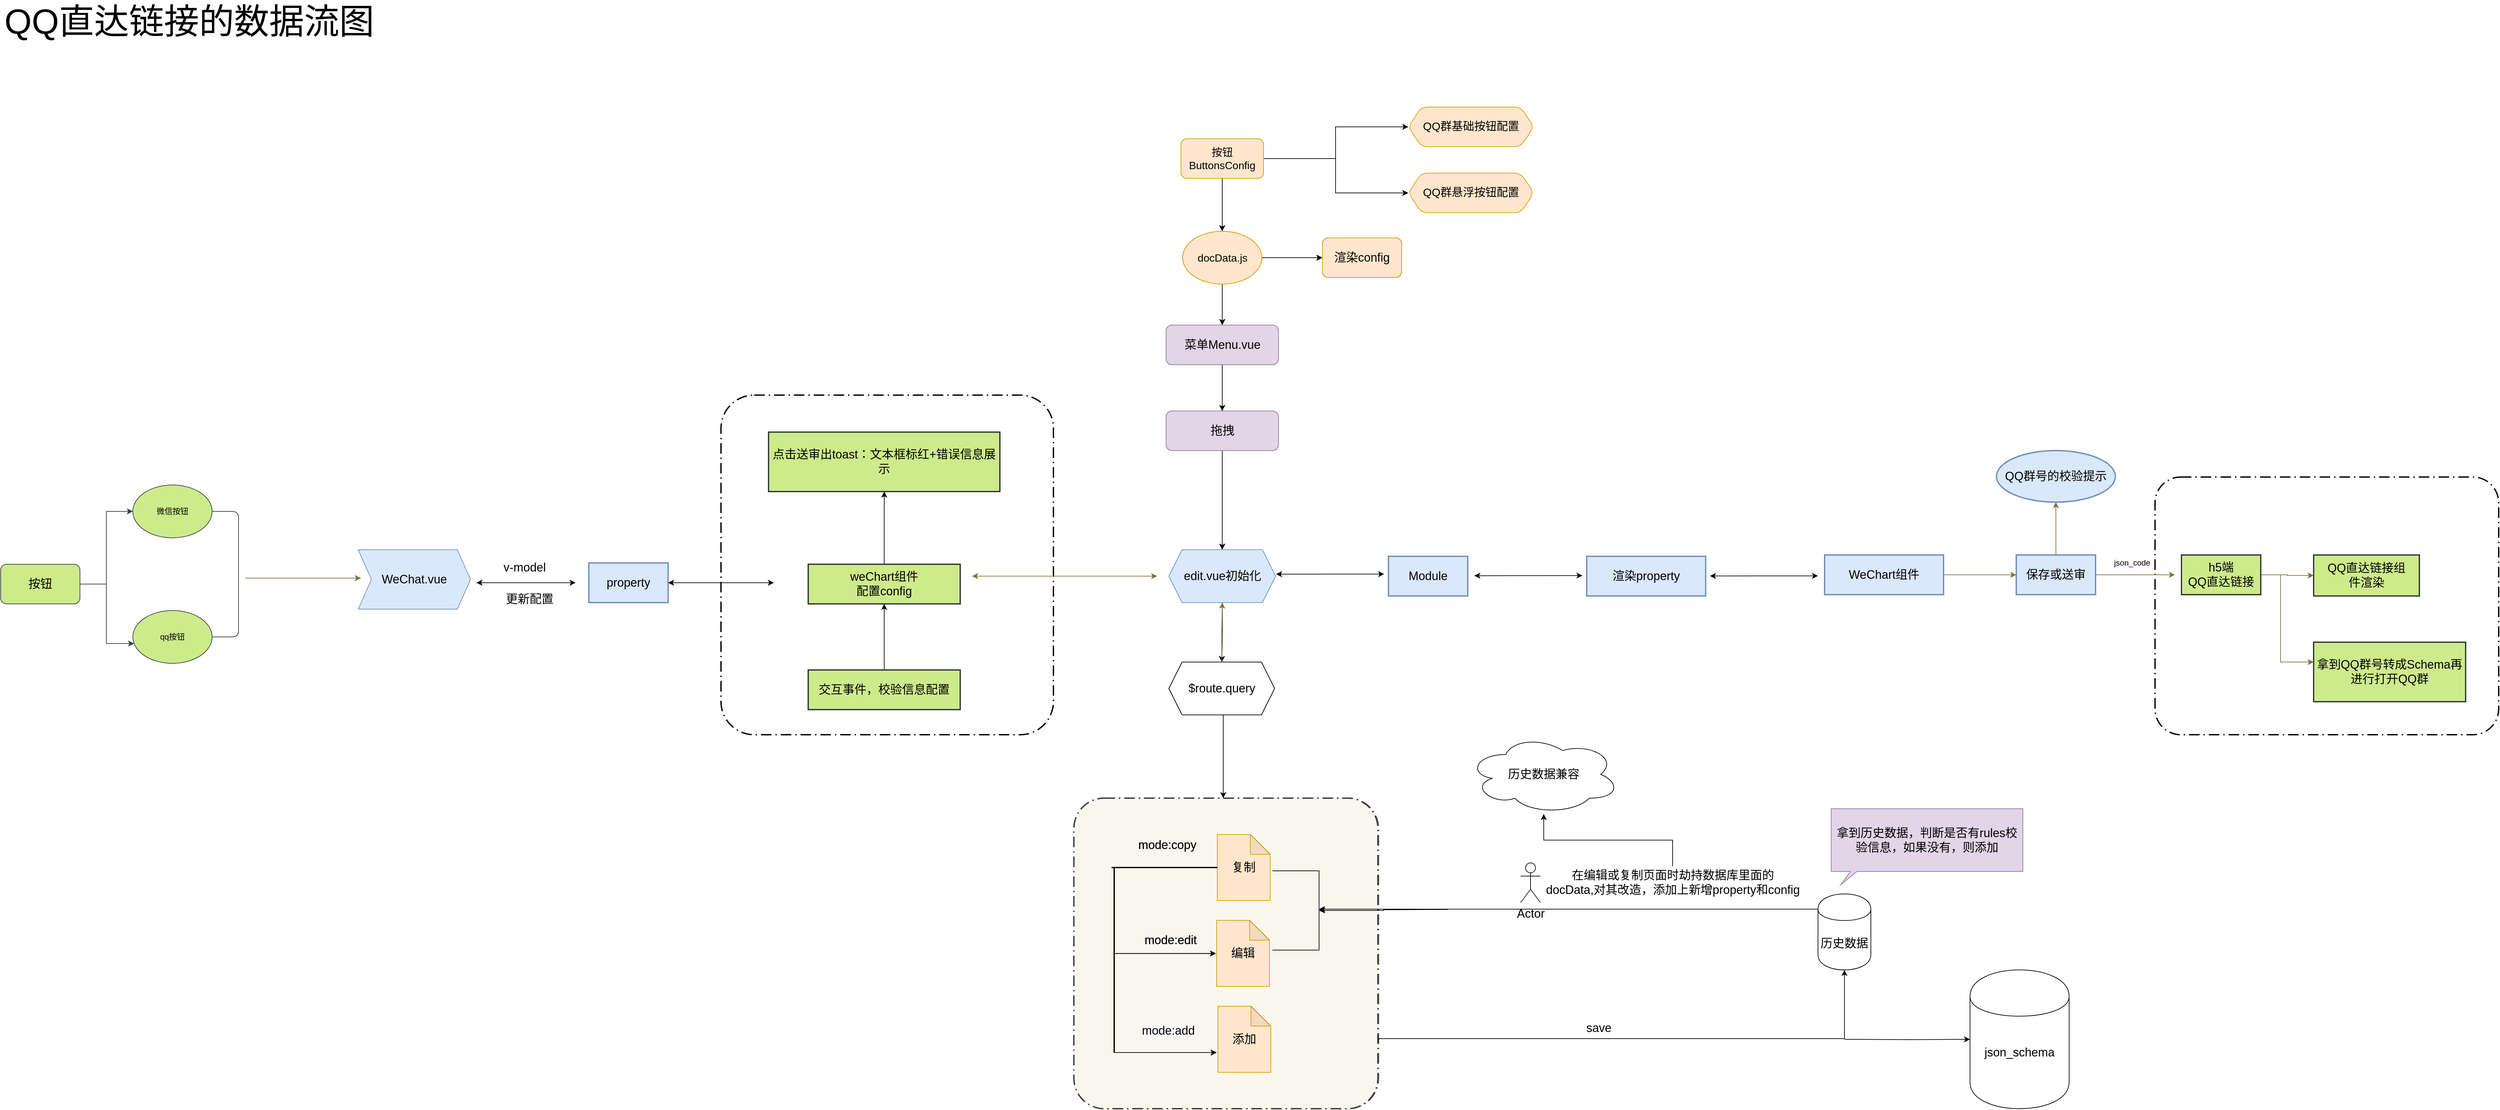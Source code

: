 <mxfile version="14.2.9" type="github">
  <diagram id="C5RBs43oDa-KdzZeNtuy" name="Page-1">
    <mxGraphModel dx="8477" dy="4792" grid="1" gridSize="10" guides="1" tooltips="1" connect="1" arrows="1" fold="1" page="1" pageScale="1" pageWidth="827" pageHeight="1169" math="0" shadow="0">
      <root>
        <mxCell id="WIyWlLk6GJQsqaUBKTNV-0" />
        <mxCell id="WIyWlLk6GJQsqaUBKTNV-1" parent="WIyWlLk6GJQsqaUBKTNV-0" />
        <mxCell id="8bZSMwI0g8y9zJHtoblz-170" value="" style="rounded=1;arcSize=10;dashed=1;dashPattern=8 3 1 3;strokeWidth=2;fontSize=18;fillColor=none;" vertex="1" parent="WIyWlLk6GJQsqaUBKTNV-1">
          <mxGeometry x="2050" y="800" width="520" height="390" as="geometry" />
        </mxCell>
        <mxCell id="8bZSMwI0g8y9zJHtoblz-149" value="" style="rounded=1;arcSize=10;dashed=1;dashPattern=8 3 1 3;strokeWidth=2;fontSize=18;fillColor=none;" vertex="1" parent="WIyWlLk6GJQsqaUBKTNV-1">
          <mxGeometry x="-120" y="676" width="503.06" height="514" as="geometry" />
        </mxCell>
        <mxCell id="8bZSMwI0g8y9zJHtoblz-0" value="" style="rounded=1;arcSize=10;dashed=1;strokeColor=#666666;fillColor=#f5f5f5;dashPattern=8 3 1 3;strokeWidth=2;fontSize=18;fontColor=#333333;" vertex="1" parent="WIyWlLk6GJQsqaUBKTNV-1">
          <mxGeometry x="415" y="1286" width="460" height="470" as="geometry" />
        </mxCell>
        <mxCell id="8bZSMwI0g8y9zJHtoblz-2" value="" style="edgeStyle=orthogonalEdgeStyle;rounded=0;orthogonalLoop=1;jettySize=auto;html=1;" edge="1" parent="WIyWlLk6GJQsqaUBKTNV-1" source="8bZSMwI0g8y9zJHtoblz-7" target="8bZSMwI0g8y9zJHtoblz-33">
          <mxGeometry relative="1" as="geometry" />
        </mxCell>
        <mxCell id="8bZSMwI0g8y9zJHtoblz-3" value="" style="edgeStyle=orthogonalEdgeStyle;rounded=0;orthogonalLoop=1;jettySize=auto;html=1;" edge="1" parent="WIyWlLk6GJQsqaUBKTNV-1" source="8bZSMwI0g8y9zJHtoblz-8" target="8bZSMwI0g8y9zJHtoblz-34">
          <mxGeometry relative="1" as="geometry" />
        </mxCell>
        <mxCell id="8bZSMwI0g8y9zJHtoblz-4" value="" style="rounded=1;arcSize=10;dashed=1;strokeColor=#36393d;fillColor=#f9f7ed;dashPattern=8 3 1 3;strokeWidth=2;fontSize=18;" vertex="1" parent="WIyWlLk6GJQsqaUBKTNV-1">
          <mxGeometry x="414" y="1286" width="460" height="470" as="geometry" />
        </mxCell>
        <mxCell id="8bZSMwI0g8y9zJHtoblz-5" value="" style="edgeStyle=orthogonalEdgeStyle;rounded=0;orthogonalLoop=1;jettySize=auto;html=1;fontSize=18;" edge="1" parent="WIyWlLk6GJQsqaUBKTNV-1" source="8bZSMwI0g8y9zJHtoblz-7" target="8bZSMwI0g8y9zJHtoblz-72">
          <mxGeometry relative="1" as="geometry" />
        </mxCell>
        <mxCell id="8bZSMwI0g8y9zJHtoblz-6" value="" style="edgeStyle=orthogonalEdgeStyle;rounded=0;orthogonalLoop=1;jettySize=auto;html=1;fontSize=18;" edge="1" parent="WIyWlLk6GJQsqaUBKTNV-1" source="8bZSMwI0g8y9zJHtoblz-8" target="8bZSMwI0g8y9zJHtoblz-73">
          <mxGeometry relative="1" as="geometry" />
        </mxCell>
        <mxCell id="8bZSMwI0g8y9zJHtoblz-7" value="&lt;font style=&quot;font-size: 16px&quot;&gt;docData.js&lt;/font&gt;" style="ellipse;whiteSpace=wrap;html=1;fillColor=#ffe6cc;strokeColor=#d79b00;" vertex="1" parent="WIyWlLk6GJQsqaUBKTNV-1">
          <mxGeometry x="578.5" y="428" width="120" height="80" as="geometry" />
        </mxCell>
        <mxCell id="8bZSMwI0g8y9zJHtoblz-8" value="&lt;font style=&quot;font-size: 16px&quot;&gt;docData.js&lt;/font&gt;" style="ellipse;whiteSpace=wrap;html=1;fillColor=#ffe6cc;strokeColor=#d79b00;" vertex="1" parent="WIyWlLk6GJQsqaUBKTNV-1">
          <mxGeometry x="578.5" y="428" width="120" height="80" as="geometry" />
        </mxCell>
        <mxCell id="8bZSMwI0g8y9zJHtoblz-13" value="" style="edgeStyle=orthogonalEdgeStyle;rounded=0;orthogonalLoop=1;jettySize=auto;html=1;" edge="1" parent="WIyWlLk6GJQsqaUBKTNV-1" source="8bZSMwI0g8y9zJHtoblz-15" target="8bZSMwI0g8y9zJHtoblz-7">
          <mxGeometry relative="1" as="geometry" />
        </mxCell>
        <mxCell id="8bZSMwI0g8y9zJHtoblz-14" value="" style="edgeStyle=orthogonalEdgeStyle;rounded=0;orthogonalLoop=1;jettySize=auto;html=1;" edge="1" parent="WIyWlLk6GJQsqaUBKTNV-1" source="8bZSMwI0g8y9zJHtoblz-16" target="8bZSMwI0g8y9zJHtoblz-8">
          <mxGeometry relative="1" as="geometry" />
        </mxCell>
        <mxCell id="8bZSMwI0g8y9zJHtoblz-15" value="&lt;font style=&quot;font-size: 16px&quot;&gt;按钮ButtonsConfig&lt;/font&gt;" style="rounded=1;whiteSpace=wrap;html=1;fillColor=#f5f5f5;strokeColor=#666666;fontColor=#333333;" vertex="1" parent="WIyWlLk6GJQsqaUBKTNV-1">
          <mxGeometry x="576" y="288" width="125" height="60" as="geometry" />
        </mxCell>
        <mxCell id="8bZSMwI0g8y9zJHtoblz-117" value="" style="edgeStyle=orthogonalEdgeStyle;rounded=0;orthogonalLoop=1;jettySize=auto;html=1;" edge="1" parent="WIyWlLk6GJQsqaUBKTNV-1" source="8bZSMwI0g8y9zJHtoblz-16" target="8bZSMwI0g8y9zJHtoblz-116">
          <mxGeometry relative="1" as="geometry">
            <Array as="points">
              <mxPoint x="810" y="318" />
              <mxPoint x="810" y="270" />
            </Array>
          </mxGeometry>
        </mxCell>
        <mxCell id="8bZSMwI0g8y9zJHtoblz-124" value="" style="edgeStyle=orthogonalEdgeStyle;rounded=0;orthogonalLoop=1;jettySize=auto;html=1;" edge="1" parent="WIyWlLk6GJQsqaUBKTNV-1" source="8bZSMwI0g8y9zJHtoblz-16">
          <mxGeometry relative="1" as="geometry">
            <mxPoint x="920" y="370" as="targetPoint" />
            <Array as="points">
              <mxPoint x="810" y="318" />
              <mxPoint x="810" y="370" />
            </Array>
          </mxGeometry>
        </mxCell>
        <mxCell id="8bZSMwI0g8y9zJHtoblz-16" value="&lt;font style=&quot;font-size: 16px&quot;&gt;按钮ButtonsConfig&lt;/font&gt;" style="rounded=1;whiteSpace=wrap;html=1;fillColor=#ffe6cc;strokeColor=#d79b00;" vertex="1" parent="WIyWlLk6GJQsqaUBKTNV-1">
          <mxGeometry x="576" y="288" width="125" height="60" as="geometry" />
        </mxCell>
        <mxCell id="8bZSMwI0g8y9zJHtoblz-31" value="" style="edgeStyle=orthogonalEdgeStyle;rounded=0;orthogonalLoop=1;jettySize=auto;html=1;fontSize=18;" edge="1" parent="WIyWlLk6GJQsqaUBKTNV-1" source="8bZSMwI0g8y9zJHtoblz-33">
          <mxGeometry relative="1" as="geometry">
            <mxPoint x="638.5" y="700" as="targetPoint" />
          </mxGeometry>
        </mxCell>
        <mxCell id="8bZSMwI0g8y9zJHtoblz-32" value="" style="edgeStyle=orthogonalEdgeStyle;rounded=0;orthogonalLoop=1;jettySize=auto;html=1;fontSize=18;" edge="1" parent="WIyWlLk6GJQsqaUBKTNV-1" source="8bZSMwI0g8y9zJHtoblz-34">
          <mxGeometry relative="1" as="geometry">
            <mxPoint x="638.5" y="700" as="targetPoint" />
          </mxGeometry>
        </mxCell>
        <mxCell id="8bZSMwI0g8y9zJHtoblz-33" value="&lt;font style=&quot;font-size: 18px&quot;&gt;菜单Menu.vue&lt;/font&gt;" style="rounded=1;whiteSpace=wrap;html=1;fillColor=#dae8fc;strokeColor=#6c8ebf;" vertex="1" parent="WIyWlLk6GJQsqaUBKTNV-1">
          <mxGeometry x="553.5" y="570" width="170" height="60" as="geometry" />
        </mxCell>
        <mxCell id="8bZSMwI0g8y9zJHtoblz-34" value="&lt;font style=&quot;font-size: 18px&quot;&gt;菜单Menu.vue&lt;/font&gt;" style="rounded=1;whiteSpace=wrap;html=1;fillColor=#e1d5e7;strokeColor=#9673a6;" vertex="1" parent="WIyWlLk6GJQsqaUBKTNV-1">
          <mxGeometry x="553.5" y="570" width="170" height="60" as="geometry" />
        </mxCell>
        <mxCell id="8bZSMwI0g8y9zJHtoblz-37" value="" style="edgeStyle=orthogonalEdgeStyle;rounded=0;orthogonalLoop=1;jettySize=auto;html=1;fontSize=18;" edge="1" parent="WIyWlLk6GJQsqaUBKTNV-1" source="8bZSMwI0g8y9zJHtoblz-39" target="8bZSMwI0g8y9zJHtoblz-45">
          <mxGeometry relative="1" as="geometry" />
        </mxCell>
        <mxCell id="8bZSMwI0g8y9zJHtoblz-38" value="" style="edgeStyle=orthogonalEdgeStyle;rounded=0;orthogonalLoop=1;jettySize=auto;html=1;fontSize=18;" edge="1" parent="WIyWlLk6GJQsqaUBKTNV-1" source="8bZSMwI0g8y9zJHtoblz-40" target="8bZSMwI0g8y9zJHtoblz-46">
          <mxGeometry relative="1" as="geometry" />
        </mxCell>
        <mxCell id="8bZSMwI0g8y9zJHtoblz-39" value="edit.vue初始化" style="shape=hexagon;perimeter=hexagonPerimeter2;whiteSpace=wrap;html=1;fixedSize=1;fontSize=18;fillColor=#d5e8d4;strokeColor=#82b366;" vertex="1" parent="WIyWlLk6GJQsqaUBKTNV-1">
          <mxGeometry x="557.75" y="910" width="161.5" height="80" as="geometry" />
        </mxCell>
        <mxCell id="8bZSMwI0g8y9zJHtoblz-41" value="复制" style="shape=note;whiteSpace=wrap;html=1;backgroundOutline=1;darkOpacity=0.05;fontSize=18;" vertex="1" parent="WIyWlLk6GJQsqaUBKTNV-1">
          <mxGeometry x="631" y="1341" width="80" height="100" as="geometry" />
        </mxCell>
        <mxCell id="8bZSMwI0g8y9zJHtoblz-42" value="复制" style="shape=note;whiteSpace=wrap;html=1;backgroundOutline=1;darkOpacity=0.05;fontSize=18;fillColor=#ffe6cc;strokeColor=#d79b00;" vertex="1" parent="WIyWlLk6GJQsqaUBKTNV-1">
          <mxGeometry x="631" y="1341" width="80" height="100" as="geometry" />
        </mxCell>
        <mxCell id="8bZSMwI0g8y9zJHtoblz-44" value="" style="edgeStyle=orthogonalEdgeStyle;rounded=0;orthogonalLoop=1;jettySize=auto;html=1;fontSize=18;" edge="1" parent="WIyWlLk6GJQsqaUBKTNV-1" source="8bZSMwI0g8y9zJHtoblz-46" target="8bZSMwI0g8y9zJHtoblz-4">
          <mxGeometry relative="1" as="geometry">
            <Array as="points">
              <mxPoint x="640" y="1230" />
              <mxPoint x="640" y="1230" />
            </Array>
          </mxGeometry>
        </mxCell>
        <mxCell id="8bZSMwI0g8y9zJHtoblz-45" value="$route.query" style="shape=hexagon;perimeter=hexagonPerimeter2;whiteSpace=wrap;html=1;fixedSize=1;fontSize=18;" vertex="1" parent="WIyWlLk6GJQsqaUBKTNV-1">
          <mxGeometry x="557.75" y="1080" width="160" height="80" as="geometry" />
        </mxCell>
        <mxCell id="8bZSMwI0g8y9zJHtoblz-147" value="" style="edgeStyle=orthogonalEdgeStyle;rounded=0;orthogonalLoop=1;jettySize=auto;html=1;strokeColor=#857135;" edge="1" parent="WIyWlLk6GJQsqaUBKTNV-1" source="8bZSMwI0g8y9zJHtoblz-46" target="8bZSMwI0g8y9zJHtoblz-40">
          <mxGeometry relative="1" as="geometry" />
        </mxCell>
        <mxCell id="8bZSMwI0g8y9zJHtoblz-46" value="$route.query" style="shape=hexagon;perimeter=hexagonPerimeter2;whiteSpace=wrap;html=1;fixedSize=1;fontSize=18;" vertex="1" parent="WIyWlLk6GJQsqaUBKTNV-1">
          <mxGeometry x="557.75" y="1080" width="160" height="80" as="geometry" />
        </mxCell>
        <mxCell id="8bZSMwI0g8y9zJHtoblz-47" value="mode:copy" style="text;html=1;align=center;verticalAlign=middle;resizable=0;points=[];autosize=1;fontSize=18;" vertex="1" parent="WIyWlLk6GJQsqaUBKTNV-1">
          <mxGeometry x="505" y="1342" width="100" height="30" as="geometry" />
        </mxCell>
        <mxCell id="8bZSMwI0g8y9zJHtoblz-48" value="mode:copy" style="text;html=1;align=center;verticalAlign=middle;resizable=0;points=[];autosize=1;fontSize=18;" vertex="1" parent="WIyWlLk6GJQsqaUBKTNV-1">
          <mxGeometry x="505" y="1342" width="100" height="30" as="geometry" />
        </mxCell>
        <mxCell id="8bZSMwI0g8y9zJHtoblz-49" value="" style="edgeStyle=orthogonalEdgeStyle;rounded=0;orthogonalLoop=1;jettySize=auto;html=1;fontSize=18;exitX=0.813;exitY=0;exitDx=0;exitDy=0;exitPerimeter=0;" edge="1" parent="WIyWlLk6GJQsqaUBKTNV-1">
          <mxGeometry relative="1" as="geometry">
            <mxPoint x="474" y="1521.08" as="sourcePoint" />
            <mxPoint x="629" y="1521.143" as="targetPoint" />
            <Array as="points">
              <mxPoint x="509" y="1521" />
              <mxPoint x="509" y="1521" />
            </Array>
          </mxGeometry>
        </mxCell>
        <mxCell id="8bZSMwI0g8y9zJHtoblz-50" value="" style="edgeStyle=orthogonalEdgeStyle;rounded=0;orthogonalLoop=1;jettySize=auto;html=1;fontSize=18;exitX=0.813;exitY=0;exitDx=0;exitDy=0;exitPerimeter=0;" edge="1" parent="WIyWlLk6GJQsqaUBKTNV-1">
          <mxGeometry relative="1" as="geometry">
            <mxPoint x="474" y="1521.08" as="sourcePoint" />
            <mxPoint x="629" y="1521.143" as="targetPoint" />
            <Array as="points">
              <mxPoint x="509" y="1521" />
              <mxPoint x="509" y="1521" />
            </Array>
          </mxGeometry>
        </mxCell>
        <mxCell id="8bZSMwI0g8y9zJHtoblz-51" value="" style="line;strokeWidth=2;direction=south;html=1;fontSize=18;" vertex="1" parent="WIyWlLk6GJQsqaUBKTNV-1">
          <mxGeometry x="470" y="1391" width="10" height="280" as="geometry" />
        </mxCell>
        <mxCell id="8bZSMwI0g8y9zJHtoblz-52" value="" style="line;strokeWidth=2;direction=south;html=1;fontSize=18;" vertex="1" parent="WIyWlLk6GJQsqaUBKTNV-1">
          <mxGeometry x="470" y="1391" width="10" height="280" as="geometry" />
        </mxCell>
        <mxCell id="8bZSMwI0g8y9zJHtoblz-53" value="mode:edit" style="text;html=1;align=center;verticalAlign=middle;resizable=0;points=[];autosize=1;fontSize=18;" vertex="1" parent="WIyWlLk6GJQsqaUBKTNV-1">
          <mxGeometry x="515" y="1486" width="90" height="30" as="geometry" />
        </mxCell>
        <mxCell id="8bZSMwI0g8y9zJHtoblz-54" value="mode:edit" style="text;html=1;align=center;verticalAlign=middle;resizable=0;points=[];autosize=1;fontSize=18;" vertex="1" parent="WIyWlLk6GJQsqaUBKTNV-1">
          <mxGeometry x="515" y="1486" width="90" height="30" as="geometry" />
        </mxCell>
        <mxCell id="8bZSMwI0g8y9zJHtoblz-55" value="编辑" style="shape=note;whiteSpace=wrap;html=1;backgroundOutline=1;darkOpacity=0.05;fontSize=18;" vertex="1" parent="WIyWlLk6GJQsqaUBKTNV-1">
          <mxGeometry x="630" y="1471" width="80" height="100" as="geometry" />
        </mxCell>
        <mxCell id="8bZSMwI0g8y9zJHtoblz-56" value="编辑" style="shape=note;whiteSpace=wrap;html=1;backgroundOutline=1;darkOpacity=0.05;fontSize=18;fillColor=#ffe6cc;strokeColor=#d79b00;" vertex="1" parent="WIyWlLk6GJQsqaUBKTNV-1">
          <mxGeometry x="630" y="1471" width="80" height="100" as="geometry" />
        </mxCell>
        <mxCell id="8bZSMwI0g8y9zJHtoblz-57" value="添加" style="shape=note;whiteSpace=wrap;html=1;backgroundOutline=1;darkOpacity=0.05;fontSize=18;" vertex="1" parent="WIyWlLk6GJQsqaUBKTNV-1">
          <mxGeometry x="632" y="1601" width="80" height="100" as="geometry" />
        </mxCell>
        <mxCell id="8bZSMwI0g8y9zJHtoblz-58" value="添加" style="shape=note;whiteSpace=wrap;html=1;backgroundOutline=1;darkOpacity=0.05;fontSize=18;fillColor=#ffe6cc;strokeColor=#d79b00;" vertex="1" parent="WIyWlLk6GJQsqaUBKTNV-1">
          <mxGeometry x="632" y="1601" width="80" height="100" as="geometry" />
        </mxCell>
        <mxCell id="8bZSMwI0g8y9zJHtoblz-59" value="" style="edgeStyle=orthogonalEdgeStyle;rounded=0;orthogonalLoop=1;jettySize=auto;html=1;fontSize=18;exitX=0.813;exitY=0;exitDx=0;exitDy=0;exitPerimeter=0;" edge="1" parent="WIyWlLk6GJQsqaUBKTNV-1">
          <mxGeometry relative="1" as="geometry">
            <mxPoint x="475" y="1671.0" as="sourcePoint" />
            <mxPoint x="630" y="1671.063" as="targetPoint" />
            <Array as="points">
              <mxPoint x="510" y="1670.92" />
              <mxPoint x="510" y="1670.92" />
            </Array>
          </mxGeometry>
        </mxCell>
        <mxCell id="8bZSMwI0g8y9zJHtoblz-60" value="" style="edgeStyle=orthogonalEdgeStyle;rounded=0;orthogonalLoop=1;jettySize=auto;html=1;fontSize=18;exitX=0.813;exitY=0;exitDx=0;exitDy=0;exitPerimeter=0;" edge="1" parent="WIyWlLk6GJQsqaUBKTNV-1">
          <mxGeometry relative="1" as="geometry">
            <mxPoint x="475" y="1671.0" as="sourcePoint" />
            <mxPoint x="630" y="1671.063" as="targetPoint" />
            <Array as="points">
              <mxPoint x="510" y="1670.92" />
              <mxPoint x="510" y="1670.92" />
            </Array>
          </mxGeometry>
        </mxCell>
        <mxCell id="8bZSMwI0g8y9zJHtoblz-61" value="&lt;meta charset=&quot;utf-8&quot;&gt;&lt;span style=&quot;color: rgb(0, 0, 0); font-family: helvetica; font-size: 18px; font-style: normal; font-weight: 400; letter-spacing: normal; text-align: center; text-indent: 0px; text-transform: none; word-spacing: 0px; background-color: rgb(248, 249, 250); display: inline; float: none;&quot;&gt;mode:add&lt;/span&gt;" style="text;whiteSpace=wrap;html=1;fontSize=18;" vertex="1" parent="WIyWlLk6GJQsqaUBKTNV-1">
          <mxGeometry x="515" y="1621" width="110" height="40" as="geometry" />
        </mxCell>
        <mxCell id="8bZSMwI0g8y9zJHtoblz-62" value="&lt;meta charset=&quot;utf-8&quot;&gt;&lt;span style=&quot;color: rgb(0, 0, 0); font-family: helvetica; font-size: 18px; font-style: normal; font-weight: 400; letter-spacing: normal; text-align: center; text-indent: 0px; text-transform: none; word-spacing: 0px; background-color: rgb(248, 249, 250); display: inline; float: none;&quot;&gt;mode:add&lt;/span&gt;" style="text;whiteSpace=wrap;html=1;fontSize=18;" vertex="1" parent="WIyWlLk6GJQsqaUBKTNV-1">
          <mxGeometry x="515" y="1621" width="110" height="40" as="geometry" />
        </mxCell>
        <mxCell id="8bZSMwI0g8y9zJHtoblz-63" value="" style="shape=partialRectangle;whiteSpace=wrap;html=1;bottom=1;right=1;left=1;top=0;fillColor=none;routingCenterX=-0.5;fontSize=18;direction=north;" vertex="1" parent="WIyWlLk6GJQsqaUBKTNV-1">
          <mxGeometry x="715" y="1396" width="70" height="120" as="geometry" />
        </mxCell>
        <mxCell id="8bZSMwI0g8y9zJHtoblz-64" value="" style="shape=partialRectangle;whiteSpace=wrap;html=1;bottom=1;right=1;left=1;top=0;fillColor=none;routingCenterX=-0.5;fontSize=18;direction=north;" vertex="1" parent="WIyWlLk6GJQsqaUBKTNV-1">
          <mxGeometry x="715" y="1396" width="70" height="120" as="geometry" />
        </mxCell>
        <mxCell id="8bZSMwI0g8y9zJHtoblz-65" value="" style="edgeStyle=orthogonalEdgeStyle;rounded=0;orthogonalLoop=1;jettySize=auto;html=1;fontSize=18;" edge="1" parent="WIyWlLk6GJQsqaUBKTNV-1" source="8bZSMwI0g8y9zJHtoblz-67" target="8bZSMwI0g8y9zJHtoblz-63">
          <mxGeometry relative="1" as="geometry">
            <Array as="points">
              <mxPoint x="1260" y="1454" />
              <mxPoint x="1260" y="1454" />
            </Array>
          </mxGeometry>
        </mxCell>
        <mxCell id="8bZSMwI0g8y9zJHtoblz-66" value="" style="edgeStyle=orthogonalEdgeStyle;rounded=0;orthogonalLoop=1;jettySize=auto;html=1;fontSize=18;" edge="1" parent="WIyWlLk6GJQsqaUBKTNV-1" target="8bZSMwI0g8y9zJHtoblz-64">
          <mxGeometry relative="1" as="geometry">
            <mxPoint x="980" y="1454.5" as="sourcePoint" />
          </mxGeometry>
        </mxCell>
        <mxCell id="8bZSMwI0g8y9zJHtoblz-67" value="历史数据" style="shape=cylinder;whiteSpace=wrap;html=1;boundedLbl=1;backgroundOutline=1;fontSize=18;fillColor=none;" vertex="1" parent="WIyWlLk6GJQsqaUBKTNV-1">
          <mxGeometry x="1540" y="1431" width="80" height="115" as="geometry" />
        </mxCell>
        <mxCell id="8bZSMwI0g8y9zJHtoblz-68" value="" style="edgeStyle=orthogonalEdgeStyle;rounded=0;orthogonalLoop=1;jettySize=auto;html=1;fontSize=18;entryX=0.5;entryY=0;entryDx=0;entryDy=0;" edge="1" parent="WIyWlLk6GJQsqaUBKTNV-1" source="8bZSMwI0g8y9zJHtoblz-70" target="8bZSMwI0g8y9zJHtoblz-39">
          <mxGeometry relative="1" as="geometry">
            <mxPoint x="638.5" y="840" as="targetPoint" />
          </mxGeometry>
        </mxCell>
        <mxCell id="8bZSMwI0g8y9zJHtoblz-69" value="" style="edgeStyle=orthogonalEdgeStyle;rounded=0;orthogonalLoop=1;jettySize=auto;html=1;fontSize=18;entryX=0.5;entryY=0;entryDx=0;entryDy=0;" edge="1" parent="WIyWlLk6GJQsqaUBKTNV-1" source="8bZSMwI0g8y9zJHtoblz-71" target="8bZSMwI0g8y9zJHtoblz-40">
          <mxGeometry relative="1" as="geometry">
            <mxPoint x="638.5" y="840" as="targetPoint" />
          </mxGeometry>
        </mxCell>
        <mxCell id="8bZSMwI0g8y9zJHtoblz-70" value="&lt;span style=&quot;font-size: 18px&quot;&gt;拖拽&lt;/span&gt;" style="rounded=1;whiteSpace=wrap;html=1;fillColor=#dae8fc;strokeColor=#6c8ebf;" vertex="1" parent="WIyWlLk6GJQsqaUBKTNV-1">
          <mxGeometry x="553.5" y="700" width="170" height="60" as="geometry" />
        </mxCell>
        <mxCell id="8bZSMwI0g8y9zJHtoblz-71" value="&lt;span style=&quot;font-size: 18px&quot;&gt;拖拽&lt;/span&gt;" style="rounded=1;whiteSpace=wrap;html=1;fillColor=#e1d5e7;strokeColor=#9673a6;" vertex="1" parent="WIyWlLk6GJQsqaUBKTNV-1">
          <mxGeometry x="553.5" y="700" width="170" height="60" as="geometry" />
        </mxCell>
        <mxCell id="8bZSMwI0g8y9zJHtoblz-72" value="渲染config" style="rounded=1;whiteSpace=wrap;html=1;fontSize=18;" vertex="1" parent="WIyWlLk6GJQsqaUBKTNV-1">
          <mxGeometry x="790" y="438" width="120" height="60" as="geometry" />
        </mxCell>
        <mxCell id="8bZSMwI0g8y9zJHtoblz-73" value="渲染config" style="rounded=1;whiteSpace=wrap;html=1;fontSize=18;fillColor=#ffe6cc;strokeColor=#d79b00;" vertex="1" parent="WIyWlLk6GJQsqaUBKTNV-1">
          <mxGeometry x="790" y="438" width="120" height="60" as="geometry" />
        </mxCell>
        <mxCell id="8bZSMwI0g8y9zJHtoblz-74" value="" style="edgeStyle=orthogonalEdgeStyle;rounded=0;orthogonalLoop=1;jettySize=auto;html=1;fontSize=18;" edge="1" parent="WIyWlLk6GJQsqaUBKTNV-1" target="8bZSMwI0g8y9zJHtoblz-76">
          <mxGeometry relative="1" as="geometry">
            <mxPoint x="1580" y="1651" as="sourcePoint" />
          </mxGeometry>
        </mxCell>
        <mxCell id="8bZSMwI0g8y9zJHtoblz-75" value="save" style="text;html=1;align=center;verticalAlign=middle;resizable=0;points=[];autosize=1;fontSize=18;" vertex="1" parent="WIyWlLk6GJQsqaUBKTNV-1">
          <mxGeometry x="1183" y="1619" width="50" height="30" as="geometry" />
        </mxCell>
        <mxCell id="8bZSMwI0g8y9zJHtoblz-76" value="json_schema" style="shape=cylinder;whiteSpace=wrap;html=1;boundedLbl=1;backgroundOutline=1;fontSize=18;" vertex="1" parent="WIyWlLk6GJQsqaUBKTNV-1">
          <mxGeometry x="1770" y="1546" width="150" height="210" as="geometry" />
        </mxCell>
        <mxCell id="8bZSMwI0g8y9zJHtoblz-78" style="edgeStyle=orthogonalEdgeStyle;rounded=0;orthogonalLoop=1;jettySize=auto;html=1;fontSize=18;exitX=1.002;exitY=0.781;exitDx=0;exitDy=0;exitPerimeter=0;" edge="1" parent="WIyWlLk6GJQsqaUBKTNV-1" source="8bZSMwI0g8y9zJHtoblz-4" target="8bZSMwI0g8y9zJHtoblz-67">
          <mxGeometry relative="1" as="geometry">
            <mxPoint x="1630" y="1537" as="targetPoint" />
            <mxPoint x="1260" y="1650" as="sourcePoint" />
            <Array as="points">
              <mxPoint x="1580" y="1650" />
            </Array>
          </mxGeometry>
        </mxCell>
        <mxCell id="8bZSMwI0g8y9zJHtoblz-79" value="property" style="whiteSpace=wrap;html=1;fontSize=18;strokeColor=#6c8ebf;strokeWidth=2;fillColor=#dae8fc;" vertex="1" parent="WIyWlLk6GJQsqaUBKTNV-1">
          <mxGeometry x="-320" y="930" width="120" height="60" as="geometry" />
        </mxCell>
        <mxCell id="8bZSMwI0g8y9zJHtoblz-80" value="" style="line;strokeWidth=2;html=1;fontSize=18;" vertex="1" parent="WIyWlLk6GJQsqaUBKTNV-1">
          <mxGeometry x="471" y="1386" width="160" height="10" as="geometry" />
        </mxCell>
        <mxCell id="8bZSMwI0g8y9zJHtoblz-81" value="" style="line;strokeWidth=2;html=1;fontSize=18;" vertex="1" parent="WIyWlLk6GJQsqaUBKTNV-1">
          <mxGeometry x="471" y="1386" width="160" height="10" as="geometry" />
        </mxCell>
        <mxCell id="8bZSMwI0g8y9zJHtoblz-85" value="&amp;nbsp; &amp;nbsp;v-model" style="text;html=1;align=center;verticalAlign=middle;resizable=0;points=[];autosize=1;fontSize=18;" vertex="1" parent="WIyWlLk6GJQsqaUBKTNV-1">
          <mxGeometry x="-470" y="922" width="90" height="30" as="geometry" />
        </mxCell>
        <mxCell id="8bZSMwI0g8y9zJHtoblz-86" value="" style="endArrow=classic;startArrow=classic;html=1;fontSize=18;" edge="1" parent="WIyWlLk6GJQsqaUBKTNV-1">
          <mxGeometry width="50" height="50" relative="1" as="geometry">
            <mxPoint x="-490.0" y="960" as="sourcePoint" />
            <mxPoint x="-340.0" y="960" as="targetPoint" />
          </mxGeometry>
        </mxCell>
        <mxCell id="8bZSMwI0g8y9zJHtoblz-87" value="更新配置" style="text;html=1;align=center;verticalAlign=middle;resizable=0;points=[];autosize=1;fontSize=18;" vertex="1" parent="WIyWlLk6GJQsqaUBKTNV-1">
          <mxGeometry x="-455" y="970" width="90" height="30" as="geometry" />
        </mxCell>
        <mxCell id="8bZSMwI0g8y9zJHtoblz-94" value="" style="edgeStyle=orthogonalEdgeStyle;rounded=0;orthogonalLoop=1;jettySize=auto;html=1;fontSize=18;" edge="1" parent="WIyWlLk6GJQsqaUBKTNV-1" source="8bZSMwI0g8y9zJHtoblz-95" target="8bZSMwI0g8y9zJHtoblz-101">
          <mxGeometry relative="1" as="geometry" />
        </mxCell>
        <mxCell id="8bZSMwI0g8y9zJHtoblz-95" value="weChart组件&lt;br&gt;配置config" style="whiteSpace=wrap;html=1;fontSize=18;strokeColor=#36393d;strokeWidth=2;fillColor=#cdeb8b;" vertex="1" parent="WIyWlLk6GJQsqaUBKTNV-1">
          <mxGeometry x="12" y="932" width="230" height="60" as="geometry" />
        </mxCell>
        <mxCell id="8bZSMwI0g8y9zJHtoblz-96" value="" style="endArrow=classic;startArrow=classic;html=1;fontSize=18;" edge="1" parent="WIyWlLk6GJQsqaUBKTNV-1">
          <mxGeometry width="50" height="50" relative="1" as="geometry">
            <mxPoint x="-200.0" y="960" as="sourcePoint" />
            <mxPoint x="-40.0" y="960" as="targetPoint" />
            <Array as="points">
              <mxPoint x="-150" y="960" />
            </Array>
          </mxGeometry>
        </mxCell>
        <mxCell id="8bZSMwI0g8y9zJHtoblz-98" value="Module" style="whiteSpace=wrap;html=1;fontSize=18;strokeColor=#6c8ebf;strokeWidth=2;fillColor=#dae8fc;" vertex="1" parent="WIyWlLk6GJQsqaUBKTNV-1">
          <mxGeometry x="890" y="920" width="120" height="60" as="geometry" />
        </mxCell>
        <mxCell id="8bZSMwI0g8y9zJHtoblz-99" value="" style="endArrow=classic;startArrow=classic;html=1;fontSize=18;" edge="1" parent="WIyWlLk6GJQsqaUBKTNV-1">
          <mxGeometry width="50" height="50" relative="1" as="geometry">
            <mxPoint x="720" y="946.99" as="sourcePoint" />
            <mxPoint x="883.5" y="946.82" as="targetPoint" />
          </mxGeometry>
        </mxCell>
        <mxCell id="8bZSMwI0g8y9zJHtoblz-100" value="渲染property" style="whiteSpace=wrap;html=1;fontSize=18;strokeColor=#6c8ebf;strokeWidth=2;fillColor=#dae8fc;" vertex="1" parent="WIyWlLk6GJQsqaUBKTNV-1">
          <mxGeometry x="1190" y="920" width="180" height="60" as="geometry" />
        </mxCell>
        <mxCell id="8bZSMwI0g8y9zJHtoblz-101" value="点击送审出toast：文本框标红+错误信息展示" style="whiteSpace=wrap;html=1;fontSize=18;strokeColor=#36393d;strokeWidth=2;fillColor=#cdeb8b;" vertex="1" parent="WIyWlLk6GJQsqaUBKTNV-1">
          <mxGeometry x="-48" y="732" width="350" height="90" as="geometry" />
        </mxCell>
        <mxCell id="8bZSMwI0g8y9zJHtoblz-102" value="" style="edgeStyle=orthogonalEdgeStyle;rounded=0;orthogonalLoop=1;jettySize=auto;html=1;fontSize=18;" edge="1" parent="WIyWlLk6GJQsqaUBKTNV-1" source="8bZSMwI0g8y9zJHtoblz-103" target="8bZSMwI0g8y9zJHtoblz-95">
          <mxGeometry relative="1" as="geometry" />
        </mxCell>
        <mxCell id="8bZSMwI0g8y9zJHtoblz-103" value="交互事件，校验信息配置" style="whiteSpace=wrap;html=1;fontSize=18;strokeColor=#36393d;strokeWidth=2;fillColor=#cdeb8b;" vertex="1" parent="WIyWlLk6GJQsqaUBKTNV-1">
          <mxGeometry x="12" y="1092" width="230" height="60" as="geometry" />
        </mxCell>
        <mxCell id="8bZSMwI0g8y9zJHtoblz-106" value="拿到历史数据，判断是否有rules校验信息，如果没有，则添加" style="shape=callout;whiteSpace=wrap;html=1;perimeter=calloutPerimeter;fontSize=18;position2=0.05;size=20;position=0.1;base=10;fillColor=#e1d5e7;strokeColor=#9673a6;" vertex="1" parent="WIyWlLk6GJQsqaUBKTNV-1">
          <mxGeometry x="1560" y="1302" width="290" height="115" as="geometry" />
        </mxCell>
        <mxCell id="8bZSMwI0g8y9zJHtoblz-107" value="" style="endArrow=classic;startArrow=classic;html=1;fontSize=18;" edge="1" parent="WIyWlLk6GJQsqaUBKTNV-1">
          <mxGeometry width="50" height="50" relative="1" as="geometry">
            <mxPoint x="1020" y="949.34" as="sourcePoint" />
            <mxPoint x="1183.5" y="949.17" as="targetPoint" />
          </mxGeometry>
        </mxCell>
        <mxCell id="8bZSMwI0g8y9zJHtoblz-166" value="" style="edgeStyle=orthogonalEdgeStyle;rounded=0;orthogonalLoop=1;jettySize=auto;html=1;strokeColor=#857135;" edge="1" parent="WIyWlLk6GJQsqaUBKTNV-1" source="8bZSMwI0g8y9zJHtoblz-108" target="8bZSMwI0g8y9zJHtoblz-165">
          <mxGeometry relative="1" as="geometry" />
        </mxCell>
        <mxCell id="8bZSMwI0g8y9zJHtoblz-108" value="WeChart组件" style="whiteSpace=wrap;html=1;fontSize=18;strokeColor=#6c8ebf;strokeWidth=2;fillColor=#dae8fc;" vertex="1" parent="WIyWlLk6GJQsqaUBKTNV-1">
          <mxGeometry x="1550" y="918" width="180" height="60" as="geometry" />
        </mxCell>
        <mxCell id="8bZSMwI0g8y9zJHtoblz-109" value="" style="endArrow=classic;startArrow=classic;html=1;fontSize=18;" edge="1" parent="WIyWlLk6GJQsqaUBKTNV-1">
          <mxGeometry width="50" height="50" relative="1" as="geometry">
            <mxPoint x="1376.5" y="949.75" as="sourcePoint" />
            <mxPoint x="1540" y="949.58" as="targetPoint" />
          </mxGeometry>
        </mxCell>
        <mxCell id="8bZSMwI0g8y9zJHtoblz-110" value="Actor" style="shape=umlActor;verticalLabelPosition=bottom;verticalAlign=top;html=1;outlineConnect=0;fontSize=18;" vertex="1" parent="WIyWlLk6GJQsqaUBKTNV-1">
          <mxGeometry x="1090" y="1384" width="30" height="60" as="geometry" />
        </mxCell>
        <mxCell id="8bZSMwI0g8y9zJHtoblz-111" value="" style="edgeStyle=orthogonalEdgeStyle;rounded=0;orthogonalLoop=1;jettySize=auto;html=1;fontSize=18;" edge="1" parent="WIyWlLk6GJQsqaUBKTNV-1" source="8bZSMwI0g8y9zJHtoblz-112" target="8bZSMwI0g8y9zJHtoblz-113">
          <mxGeometry relative="1" as="geometry" />
        </mxCell>
        <mxCell id="8bZSMwI0g8y9zJHtoblz-112" value="在编辑或复制页面时劫持数据库里面的&lt;br&gt;docData,对其改造，添加上新增property和config" style="text;html=1;align=center;verticalAlign=middle;resizable=0;points=[];autosize=1;fontSize=18;" vertex="1" parent="WIyWlLk6GJQsqaUBKTNV-1">
          <mxGeometry x="1120" y="1389" width="400" height="50" as="geometry" />
        </mxCell>
        <mxCell id="8bZSMwI0g8y9zJHtoblz-113" value="历史数据兼容" style="ellipse;shape=cloud;whiteSpace=wrap;html=1;fontSize=18;" vertex="1" parent="WIyWlLk6GJQsqaUBKTNV-1">
          <mxGeometry x="1010" y="1190" width="230" height="120" as="geometry" />
        </mxCell>
        <mxCell id="8bZSMwI0g8y9zJHtoblz-114" value="&lt;font style=&quot;font-size: 53px&quot;&gt;QQ直达链接的数据流图&lt;/font&gt;" style="text;html=1;align=center;verticalAlign=middle;resizable=0;points=[];autosize=1;fontSize=18;" vertex="1" parent="WIyWlLk6GJQsqaUBKTNV-1">
          <mxGeometry x="-1210" y="90" width="570" height="40" as="geometry" />
        </mxCell>
        <mxCell id="8bZSMwI0g8y9zJHtoblz-116" value="&lt;font style=&quot;font-size: 17px&quot;&gt;QQ群基础按钮配置&lt;/font&gt;" style="shape=hexagon;perimeter=hexagonPerimeter2;whiteSpace=wrap;html=1;fixedSize=1;rounded=1;strokeColor=#d79b00;fillColor=#ffe6cc;" vertex="1" parent="WIyWlLk6GJQsqaUBKTNV-1">
          <mxGeometry x="920" y="240" width="190" height="60" as="geometry" />
        </mxCell>
        <mxCell id="8bZSMwI0g8y9zJHtoblz-125" value="&lt;font style=&quot;font-size: 17px&quot;&gt;QQ群悬浮按钮配置&lt;/font&gt;" style="shape=hexagon;perimeter=hexagonPerimeter2;whiteSpace=wrap;html=1;fixedSize=1;rounded=1;strokeColor=#d79b00;fillColor=#ffe6cc;" vertex="1" parent="WIyWlLk6GJQsqaUBKTNV-1">
          <mxGeometry x="920" y="340" width="190" height="60" as="geometry" />
        </mxCell>
        <mxCell id="8bZSMwI0g8y9zJHtoblz-137" value="" style="edgeStyle=orthogonalEdgeStyle;rounded=0;orthogonalLoop=1;jettySize=auto;html=1;strokeColor=#36393d;fillColor=#cdeb8b;" edge="1" parent="WIyWlLk6GJQsqaUBKTNV-1" source="8bZSMwI0g8y9zJHtoblz-127" target="8bZSMwI0g8y9zJHtoblz-134">
          <mxGeometry relative="1" as="geometry">
            <Array as="points">
              <mxPoint x="-1050" y="962" />
              <mxPoint x="-1050" y="1052" />
            </Array>
          </mxGeometry>
        </mxCell>
        <mxCell id="8bZSMwI0g8y9zJHtoblz-127" value="&lt;font style=&quot;font-size: 18px&quot;&gt;按钮&lt;/font&gt;" style="rounded=1;whiteSpace=wrap;html=1;fillColor=#cdeb8b;strokeColor=#36393d;" vertex="1" parent="WIyWlLk6GJQsqaUBKTNV-1">
          <mxGeometry x="-1210" y="932" width="120" height="60" as="geometry" />
        </mxCell>
        <mxCell id="8bZSMwI0g8y9zJHtoblz-128" value="微信按钮" style="ellipse;whiteSpace=wrap;html=1;rounded=1;fillColor=#cdeb8b;strokeColor=#36393d;" vertex="1" parent="WIyWlLk6GJQsqaUBKTNV-1">
          <mxGeometry x="-1010" y="812" width="120" height="80" as="geometry" />
        </mxCell>
        <mxCell id="8bZSMwI0g8y9zJHtoblz-134" value="qq按钮" style="ellipse;whiteSpace=wrap;html=1;rounded=1;fillColor=#cdeb8b;strokeColor=#36393d;" vertex="1" parent="WIyWlLk6GJQsqaUBKTNV-1">
          <mxGeometry x="-1010" y="1002" width="120" height="80" as="geometry" />
        </mxCell>
        <mxCell id="8bZSMwI0g8y9zJHtoblz-129" value="" style="edgeStyle=orthogonalEdgeStyle;rounded=0;orthogonalLoop=1;jettySize=auto;html=1;fillColor=#cdeb8b;strokeColor=#36393d;" edge="1" parent="WIyWlLk6GJQsqaUBKTNV-1" source="8bZSMwI0g8y9zJHtoblz-127" target="8bZSMwI0g8y9zJHtoblz-128">
          <mxGeometry relative="1" as="geometry">
            <Array as="points">
              <mxPoint x="-1050" y="962" />
              <mxPoint x="-1050" y="852" />
            </Array>
          </mxGeometry>
        </mxCell>
        <mxCell id="8bZSMwI0g8y9zJHtoblz-139" value="" style="endArrow=none;html=1;edgeStyle=orthogonalEdgeStyle;strokeColor=#36393d;fillColor=#cdeb8b;exitX=1;exitY=0.5;exitDx=0;exitDy=0;" edge="1" parent="WIyWlLk6GJQsqaUBKTNV-1" source="8bZSMwI0g8y9zJHtoblz-134">
          <mxGeometry width="50" height="50" relative="1" as="geometry">
            <mxPoint x="-850" y="1052" as="sourcePoint" />
            <mxPoint x="-890" y="852" as="targetPoint" />
            <Array as="points">
              <mxPoint x="-850" y="1042" />
              <mxPoint x="-850" y="852" />
            </Array>
          </mxGeometry>
        </mxCell>
        <mxCell id="8bZSMwI0g8y9zJHtoblz-143" value="&lt;font style=&quot;font-size: 18px&quot;&gt;WeChat.vue&lt;/font&gt;" style="shape=step;perimeter=stepPerimeter;whiteSpace=wrap;html=1;fixedSize=1;fillColor=#dae8fc;strokeColor=#6c8ebf;" vertex="1" parent="WIyWlLk6GJQsqaUBKTNV-1">
          <mxGeometry x="-669" y="910" width="170" height="90" as="geometry" />
        </mxCell>
        <mxCell id="8bZSMwI0g8y9zJHtoblz-144" value="" style="endArrow=classic;html=1;strokeColor=#857135;" edge="1" parent="WIyWlLk6GJQsqaUBKTNV-1">
          <mxGeometry width="50" height="50" relative="1" as="geometry">
            <mxPoint x="-665" y="953" as="sourcePoint" />
            <mxPoint x="-665" y="953" as="targetPoint" />
            <Array as="points">
              <mxPoint x="-845" y="953" />
            </Array>
          </mxGeometry>
        </mxCell>
        <mxCell id="8bZSMwI0g8y9zJHtoblz-40" value="edit.vue初始化" style="shape=hexagon;perimeter=hexagonPerimeter2;whiteSpace=wrap;html=1;fixedSize=1;fontSize=18;fillColor=#dae8fc;strokeColor=#6c8ebf;" vertex="1" parent="WIyWlLk6GJQsqaUBKTNV-1">
          <mxGeometry x="557.75" y="910" width="161.5" height="80" as="geometry" />
        </mxCell>
        <mxCell id="8bZSMwI0g8y9zJHtoblz-154" value="" style="endArrow=classic;startArrow=classic;html=1;strokeColor=#857135;" edge="1" parent="WIyWlLk6GJQsqaUBKTNV-1">
          <mxGeometry width="50" height="50" relative="1" as="geometry">
            <mxPoint x="260" y="950" as="sourcePoint" />
            <mxPoint x="540" y="950" as="targetPoint" />
          </mxGeometry>
        </mxCell>
        <mxCell id="8bZSMwI0g8y9zJHtoblz-158" value="" style="edgeStyle=orthogonalEdgeStyle;rounded=0;orthogonalLoop=1;jettySize=auto;html=1;strokeColor=#857135;" edge="1" parent="WIyWlLk6GJQsqaUBKTNV-1" source="8bZSMwI0g8y9zJHtoblz-155" target="8bZSMwI0g8y9zJHtoblz-157">
          <mxGeometry relative="1" as="geometry" />
        </mxCell>
        <mxCell id="8bZSMwI0g8y9zJHtoblz-160" value="" style="edgeStyle=orthogonalEdgeStyle;rounded=0;orthogonalLoop=1;jettySize=auto;html=1;strokeColor=#857135;" edge="1" parent="WIyWlLk6GJQsqaUBKTNV-1" source="8bZSMwI0g8y9zJHtoblz-155" target="8bZSMwI0g8y9zJHtoblz-159">
          <mxGeometry relative="1" as="geometry">
            <Array as="points">
              <mxPoint x="2240" y="948" />
              <mxPoint x="2240" y="1080" />
            </Array>
          </mxGeometry>
        </mxCell>
        <mxCell id="8bZSMwI0g8y9zJHtoblz-155" value="h5端&lt;br&gt;QQ直达链接" style="whiteSpace=wrap;html=1;fontSize=18;strokeColor=#36393d;strokeWidth=2;fillColor=#cdeb8b;" vertex="1" parent="WIyWlLk6GJQsqaUBKTNV-1">
          <mxGeometry x="2090" y="918" width="120" height="60" as="geometry" />
        </mxCell>
        <mxCell id="8bZSMwI0g8y9zJHtoblz-157" value="QQ直达链接组&lt;br&gt;件渲染" style="whiteSpace=wrap;html=1;fontSize=18;strokeColor=#36393d;strokeWidth=2;fillColor=#cdeb8b;" vertex="1" parent="WIyWlLk6GJQsqaUBKTNV-1">
          <mxGeometry x="2290" y="918" width="160" height="62" as="geometry" />
        </mxCell>
        <mxCell id="8bZSMwI0g8y9zJHtoblz-159" value="拿到QQ群号转成Schema再进行打开QQ群" style="whiteSpace=wrap;html=1;fontSize=18;strokeColor=#36393d;strokeWidth=2;fillColor=#cdeb8b;" vertex="1" parent="WIyWlLk6GJQsqaUBKTNV-1">
          <mxGeometry x="2290" y="1050" width="230" height="90" as="geometry" />
        </mxCell>
        <mxCell id="8bZSMwI0g8y9zJHtoblz-168" value="" style="edgeStyle=orthogonalEdgeStyle;rounded=0;orthogonalLoop=1;jettySize=auto;html=1;strokeColor=#857135;" edge="1" parent="WIyWlLk6GJQsqaUBKTNV-1" source="8bZSMwI0g8y9zJHtoblz-165">
          <mxGeometry relative="1" as="geometry">
            <mxPoint x="2080" y="948" as="targetPoint" />
          </mxGeometry>
        </mxCell>
        <mxCell id="8bZSMwI0g8y9zJHtoblz-172" value="" style="edgeStyle=orthogonalEdgeStyle;rounded=0;orthogonalLoop=1;jettySize=auto;html=1;strokeColor=#857135;" edge="1" parent="WIyWlLk6GJQsqaUBKTNV-1" source="8bZSMwI0g8y9zJHtoblz-165" target="8bZSMwI0g8y9zJHtoblz-171">
          <mxGeometry relative="1" as="geometry" />
        </mxCell>
        <mxCell id="8bZSMwI0g8y9zJHtoblz-165" value="保存或送审" style="whiteSpace=wrap;html=1;fontSize=18;strokeColor=#6c8ebf;strokeWidth=2;fillColor=#dae8fc;" vertex="1" parent="WIyWlLk6GJQsqaUBKTNV-1">
          <mxGeometry x="1840" y="918" width="120" height="60" as="geometry" />
        </mxCell>
        <mxCell id="8bZSMwI0g8y9zJHtoblz-169" value="json_code" style="text;html=1;align=center;verticalAlign=middle;resizable=0;points=[];autosize=1;" vertex="1" parent="WIyWlLk6GJQsqaUBKTNV-1">
          <mxGeometry x="1980" y="920" width="70" height="20" as="geometry" />
        </mxCell>
        <mxCell id="8bZSMwI0g8y9zJHtoblz-171" value="QQ群号的校验提示" style="ellipse;whiteSpace=wrap;html=1;fontSize=18;strokeColor=#6c8ebf;strokeWidth=2;fillColor=#dae8fc;" vertex="1" parent="WIyWlLk6GJQsqaUBKTNV-1">
          <mxGeometry x="1810" y="760" width="180" height="78" as="geometry" />
        </mxCell>
      </root>
    </mxGraphModel>
  </diagram>
</mxfile>
